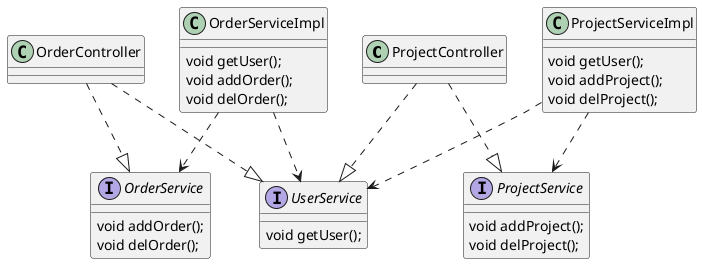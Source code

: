 @startuml
class ProjectController{
}
class OrderController{
}

interface UserService{
void getUser();
}
interface ProjectService{
void addProject();
void delProject();
}
interface OrderService{
void addOrder();
void delOrder();
}

class ProjectServiceImpl{
void getUser();
void addProject();
void delProject();
}
class OrderServiceImpl{
void getUser();
void addOrder();
void delOrder();
}


ProjectController ..|> UserService
ProjectController ..|> ProjectService
OrderController ..|> UserService
OrderController ..|> OrderService

ProjectServiceImpl..>UserService
ProjectServiceImpl..>ProjectService
OrderServiceImpl..>UserService
OrderServiceImpl..>OrderService
@enduml